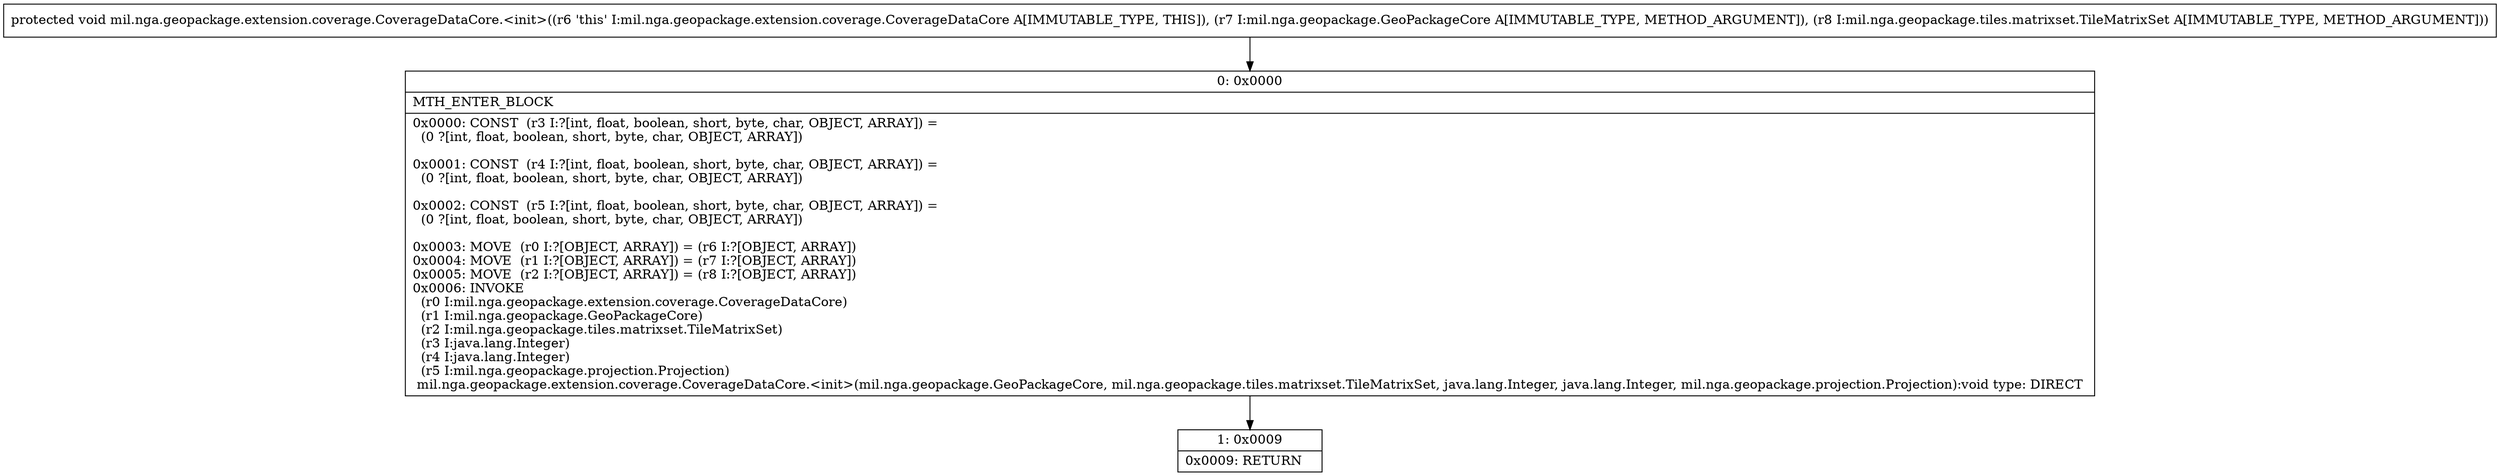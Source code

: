 digraph "CFG formil.nga.geopackage.extension.coverage.CoverageDataCore.\<init\>(Lmil\/nga\/geopackage\/GeoPackageCore;Lmil\/nga\/geopackage\/tiles\/matrixset\/TileMatrixSet;)V" {
Node_0 [shape=record,label="{0\:\ 0x0000|MTH_ENTER_BLOCK\l|0x0000: CONST  (r3 I:?[int, float, boolean, short, byte, char, OBJECT, ARRAY]) = \l  (0 ?[int, float, boolean, short, byte, char, OBJECT, ARRAY])\l \l0x0001: CONST  (r4 I:?[int, float, boolean, short, byte, char, OBJECT, ARRAY]) = \l  (0 ?[int, float, boolean, short, byte, char, OBJECT, ARRAY])\l \l0x0002: CONST  (r5 I:?[int, float, boolean, short, byte, char, OBJECT, ARRAY]) = \l  (0 ?[int, float, boolean, short, byte, char, OBJECT, ARRAY])\l \l0x0003: MOVE  (r0 I:?[OBJECT, ARRAY]) = (r6 I:?[OBJECT, ARRAY]) \l0x0004: MOVE  (r1 I:?[OBJECT, ARRAY]) = (r7 I:?[OBJECT, ARRAY]) \l0x0005: MOVE  (r2 I:?[OBJECT, ARRAY]) = (r8 I:?[OBJECT, ARRAY]) \l0x0006: INVOKE  \l  (r0 I:mil.nga.geopackage.extension.coverage.CoverageDataCore)\l  (r1 I:mil.nga.geopackage.GeoPackageCore)\l  (r2 I:mil.nga.geopackage.tiles.matrixset.TileMatrixSet)\l  (r3 I:java.lang.Integer)\l  (r4 I:java.lang.Integer)\l  (r5 I:mil.nga.geopackage.projection.Projection)\l mil.nga.geopackage.extension.coverage.CoverageDataCore.\<init\>(mil.nga.geopackage.GeoPackageCore, mil.nga.geopackage.tiles.matrixset.TileMatrixSet, java.lang.Integer, java.lang.Integer, mil.nga.geopackage.projection.Projection):void type: DIRECT \l}"];
Node_1 [shape=record,label="{1\:\ 0x0009|0x0009: RETURN   \l}"];
MethodNode[shape=record,label="{protected void mil.nga.geopackage.extension.coverage.CoverageDataCore.\<init\>((r6 'this' I:mil.nga.geopackage.extension.coverage.CoverageDataCore A[IMMUTABLE_TYPE, THIS]), (r7 I:mil.nga.geopackage.GeoPackageCore A[IMMUTABLE_TYPE, METHOD_ARGUMENT]), (r8 I:mil.nga.geopackage.tiles.matrixset.TileMatrixSet A[IMMUTABLE_TYPE, METHOD_ARGUMENT])) }"];
MethodNode -> Node_0;
Node_0 -> Node_1;
}


